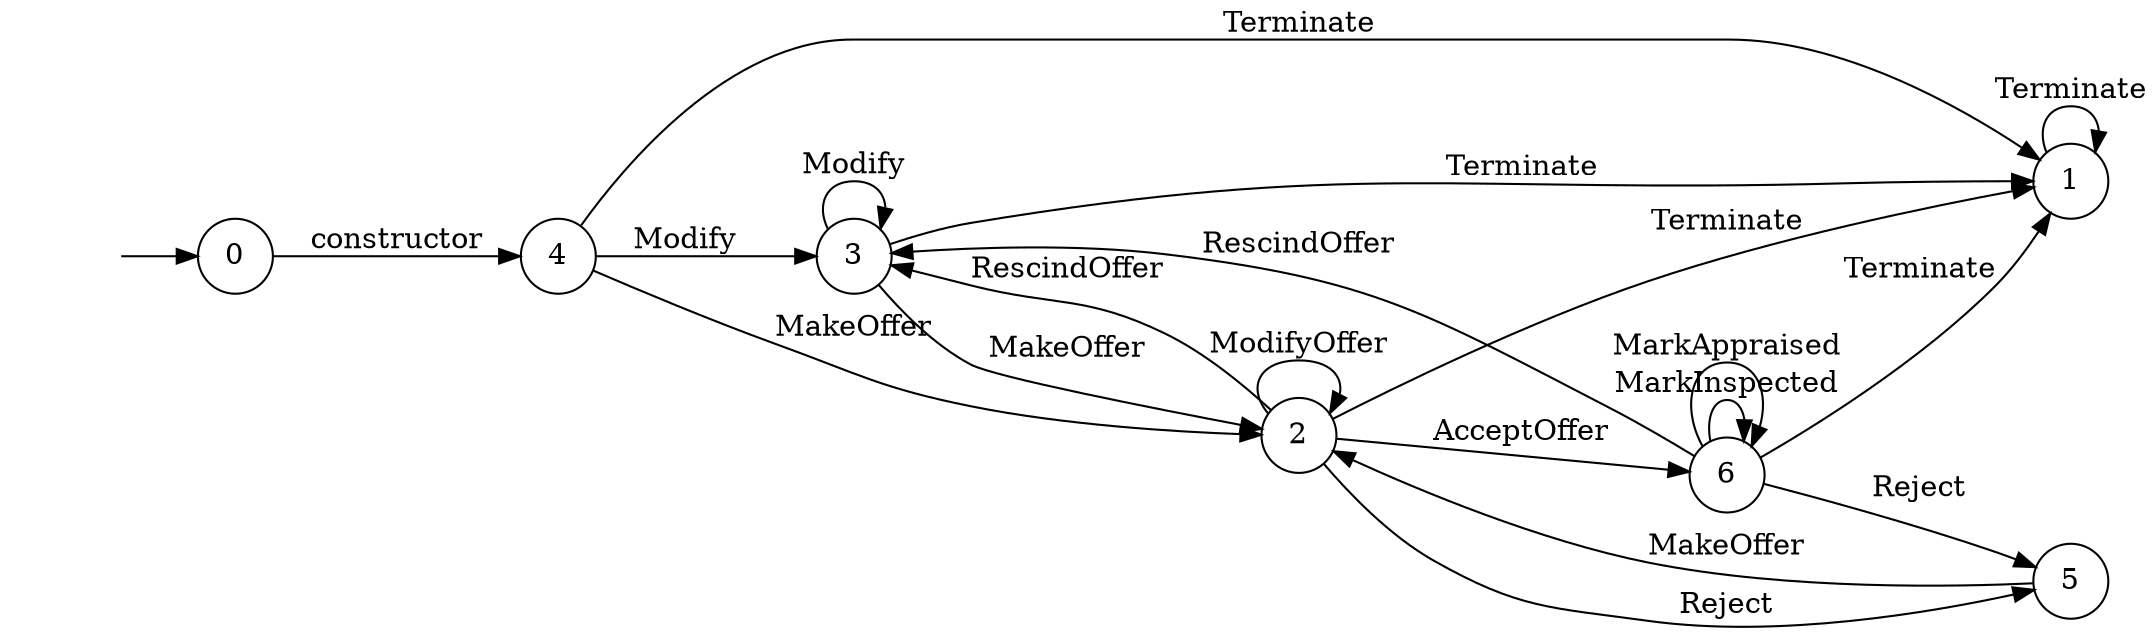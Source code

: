 digraph "Dapp-Automata-data/fuzzer/testnetdata-model-rq1-fix/AssetTransfer/FSM-5" {
	graph [rankdir=LR]
	"" [label="" shape=plaintext]
	4 [label=4 shape=circle]
	5 [label=5 shape=circle]
	3 [label=3 shape=circle]
	6 [label=6 shape=circle]
	0 [label=0 shape=circle]
	2 [label=2 shape=circle]
	1 [label=1 shape=circle]
	"" -> 0 [label=""]
	0 -> 4 [label=constructor]
	4 -> 2 [label=MakeOffer]
	4 -> 1 [label=Terminate]
	4 -> 3 [label=Modify]
	6 -> 3 [label=RescindOffer]
	6 -> 5 [label=Reject]
	6 -> 1 [label=Terminate]
	6 -> 6 [label=MarkInspected]
	6 -> 6 [label=MarkAppraised]
	5 -> 2 [label=MakeOffer]
	3 -> 2 [label=MakeOffer]
	3 -> 1 [label=Terminate]
	3 -> 3 [label=Modify]
	1 -> 1 [label=Terminate]
	2 -> 3 [label=RescindOffer]
	2 -> 5 [label=Reject]
	2 -> 1 [label=Terminate]
	2 -> 6 [label=AcceptOffer]
	2 -> 2 [label=ModifyOffer]
}

